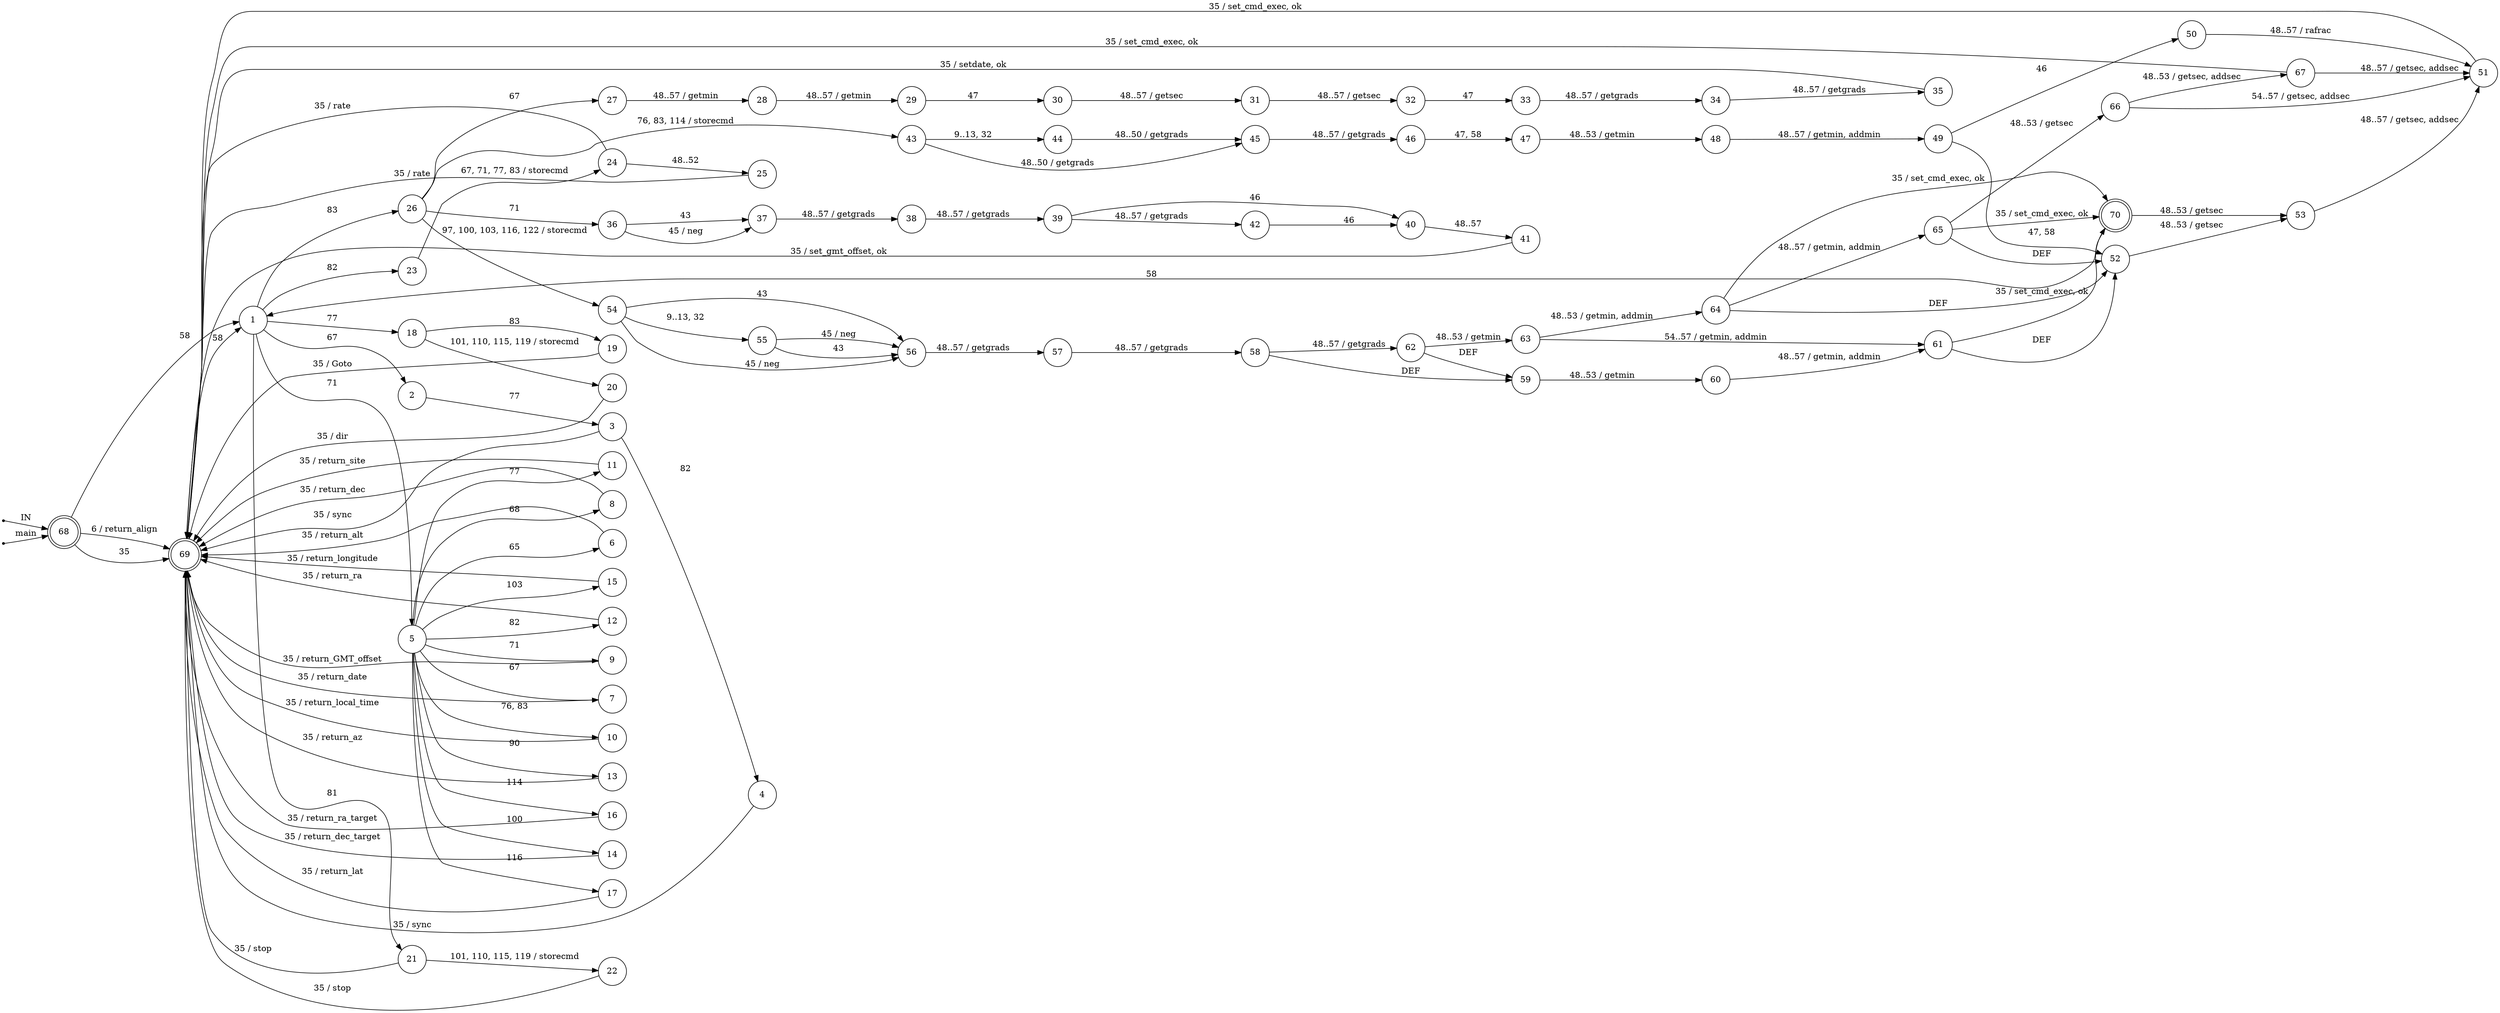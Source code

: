 digraph command {
	rankdir=LR;
	node [ shape = point ];
	ENTRY;
	en_68;
	node [ shape = circle, height = 0.2 ];
	node [ fixedsize = true, height = 0.65, shape = doublecircle ];
	68;
	69;
	70;
	node [ shape = circle ];
	1 -> 2 [ label = "67" ];
	1 -> 5 [ label = "71" ];
	1 -> 18 [ label = "77" ];
	1 -> 21 [ label = "81" ];
	1 -> 23 [ label = "82" ];
	1 -> 26 [ label = "83" ];
	2 -> 3 [ label = "77" ];
	3 -> 69 [ label = "35 / sync" ];
	3 -> 4 [ label = "82" ];
	4 -> 69 [ label = "35 / sync" ];
	5 -> 6 [ label = "65" ];
	5 -> 7 [ label = "67" ];
	5 -> 8 [ label = "68" ];
	5 -> 9 [ label = "71" ];
	5 -> 10 [ label = "76, 83" ];
	5 -> 11 [ label = "77" ];
	5 -> 12 [ label = "82" ];
	5 -> 13 [ label = "90" ];
	5 -> 14 [ label = "100" ];
	5 -> 15 [ label = "103" ];
	5 -> 16 [ label = "114" ];
	5 -> 17 [ label = "116" ];
	6 -> 69 [ label = "35 / return_alt" ];
	7 -> 69 [ label = "35 / return_date" ];
	8 -> 69 [ label = "35 / return_dec" ];
	9 -> 69 [ label = "35 / return_GMT_offset" ];
	10 -> 69 [ label = "35 / return_local_time" ];
	11 -> 69 [ label = "35 / return_site" ];
	12 -> 69 [ label = "35 / return_ra" ];
	13 -> 69 [ label = "35 / return_az" ];
	14 -> 69 [ label = "35 / return_dec_target" ];
	15 -> 69 [ label = "35 / return_longitude" ];
	16 -> 69 [ label = "35 / return_ra_target" ];
	17 -> 69 [ label = "35 / return_lat" ];
	18 -> 19 [ label = "83" ];
	18 -> 20 [ label = "101, 110, 115, 119 / storecmd" ];
	19 -> 69 [ label = "35 / Goto" ];
	20 -> 69 [ label = "35 / dir" ];
	21 -> 69 [ label = "35 / stop" ];
	21 -> 22 [ label = "101, 110, 115, 119 / storecmd" ];
	22 -> 69 [ label = "35 / stop" ];
	23 -> 24 [ label = "67, 71, 77, 83 / storecmd" ];
	24 -> 69 [ label = "35 / rate" ];
	24 -> 25 [ label = "48..52" ];
	25 -> 69 [ label = "35 / rate" ];
	26 -> 27 [ label = "67" ];
	26 -> 36 [ label = "71" ];
	26 -> 43 [ label = "76, 83, 114 / storecmd" ];
	26 -> 54 [ label = "97, 100, 103, 116, 122 / storecmd" ];
	27 -> 28 [ label = "48..57 / getmin" ];
	28 -> 29 [ label = "48..57 / getmin" ];
	29 -> 30 [ label = "47" ];
	30 -> 31 [ label = "48..57 / getsec" ];
	31 -> 32 [ label = "48..57 / getsec" ];
	32 -> 33 [ label = "47" ];
	33 -> 34 [ label = "48..57 / getgrads" ];
	34 -> 35 [ label = "48..57 / getgrads" ];
	35 -> 69 [ label = "35 / setdate, ok" ];
	36 -> 37 [ label = "43" ];
	36 -> 37 [ label = "45 / neg" ];
	37 -> 38 [ label = "48..57 / getgrads" ];
	38 -> 39 [ label = "48..57 / getgrads" ];
	39 -> 40 [ label = "46" ];
	39 -> 42 [ label = "48..57 / getgrads" ];
	40 -> 41 [ label = "48..57" ];
	41 -> 69 [ label = "35 / set_gmt_offset, ok" ];
	42 -> 40 [ label = "46" ];
	43 -> 44 [ label = "9..13, 32" ];
	43 -> 45 [ label = "48..50 / getgrads" ];
	44 -> 45 [ label = "48..50 / getgrads" ];
	45 -> 46 [ label = "48..57 / getgrads" ];
	46 -> 47 [ label = "47, 58" ];
	47 -> 48 [ label = "48..53 / getmin" ];
	48 -> 49 [ label = "48..57 / getmin, addmin" ];
	49 -> 50 [ label = "46" ];
	49 -> 52 [ label = "47, 58" ];
	50 -> 51 [ label = "48..57 / rafrac" ];
	51 -> 69 [ label = "35 / set_cmd_exec, ok" ];
	52 -> 53 [ label = "48..53 / getsec" ];
	53 -> 51 [ label = "48..57 / getsec, addsec" ];
	54 -> 55 [ label = "9..13, 32" ];
	54 -> 56 [ label = "43" ];
	54 -> 56 [ label = "45 / neg" ];
	55 -> 56 [ label = "43" ];
	55 -> 56 [ label = "45 / neg" ];
	56 -> 57 [ label = "48..57 / getgrads" ];
	57 -> 58 [ label = "48..57 / getgrads" ];
	58 -> 62 [ label = "48..57 / getgrads" ];
	58 -> 59 [ label = "DEF" ];
	59 -> 60 [ label = "48..53 / getmin" ];
	60 -> 61 [ label = "48..57 / getmin, addmin" ];
	61 -> 70 [ label = "35 / set_cmd_exec, ok" ];
	61 -> 52 [ label = "DEF" ];
	62 -> 63 [ label = "48..53 / getmin" ];
	62 -> 59 [ label = "DEF" ];
	63 -> 64 [ label = "48..53 / getmin, addmin" ];
	63 -> 61 [ label = "54..57 / getmin, addmin" ];
	64 -> 70 [ label = "35 / set_cmd_exec, ok" ];
	64 -> 65 [ label = "48..57 / getmin, addmin" ];
	64 -> 52 [ label = "DEF" ];
	65 -> 70 [ label = "35 / set_cmd_exec, ok" ];
	65 -> 66 [ label = "48..53 / getsec" ];
	65 -> 52 [ label = "DEF" ];
	66 -> 67 [ label = "48..53 / getsec, addsec" ];
	66 -> 51 [ label = "54..57 / getsec, addsec" ];
	67 -> 69 [ label = "35 / set_cmd_exec, ok" ];
	67 -> 51 [ label = "48..57 / getsec, addsec" ];
	68 -> 69 [ label = "6 / return_align" ];
	68 -> 69 [ label = "35" ];
	68 -> 1 [ label = "58" ];
	69 -> 1 [ label = "58" ];
	70 -> 53 [ label = "48..53 / getsec" ];
	70 -> 1 [ label = "58" ];
	ENTRY -> 68 [ label = "IN" ];
	en_68 -> 68 [ label = "main" ];
}

